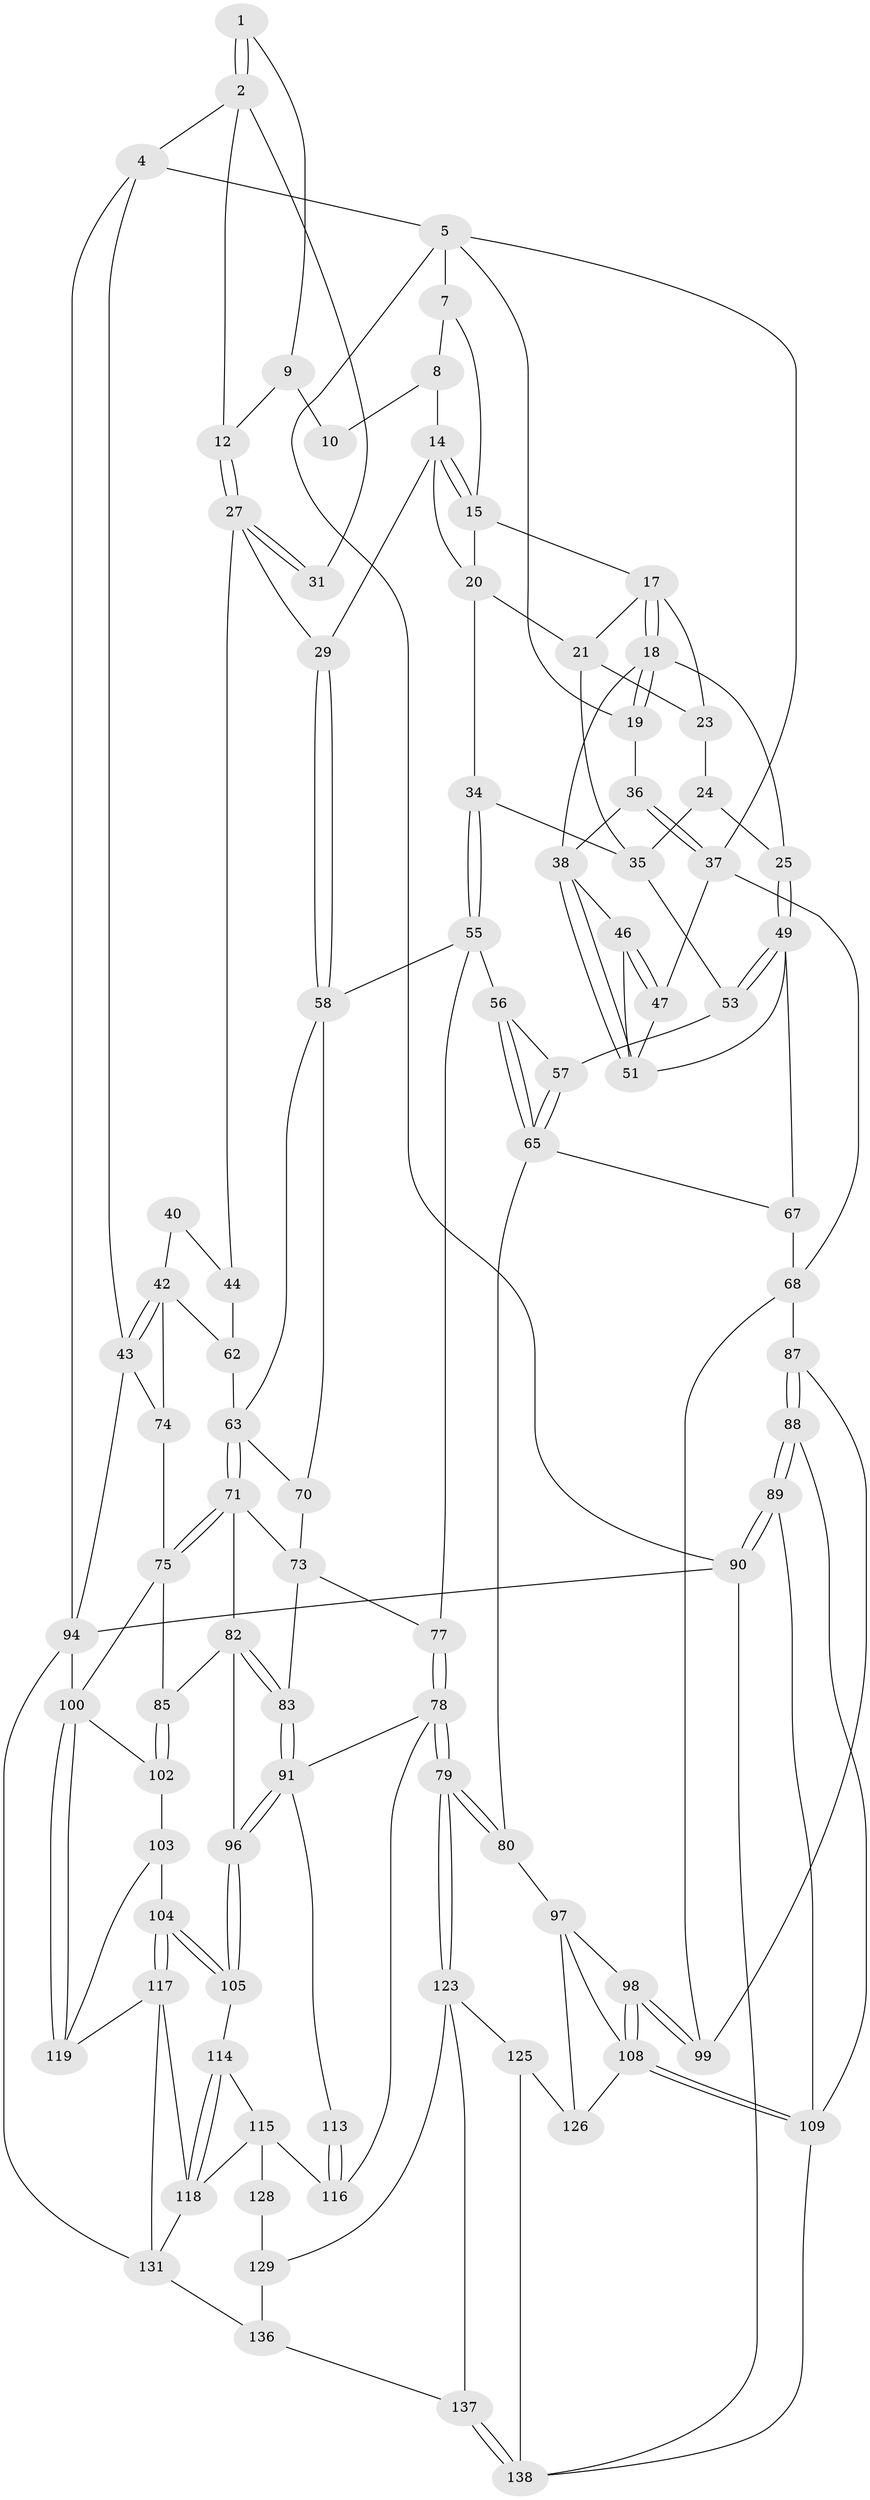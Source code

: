 // Generated by graph-tools (version 1.1) at 2025/24/03/03/25 07:24:39]
// undirected, 90 vertices, 192 edges
graph export_dot {
graph [start="1"]
  node [color=gray90,style=filled];
  1 [pos="+0.7181881474502584+0"];
  2 [pos="+1+0",super="+3"];
  4 [pos="+1+0"];
  5 [pos="+0+0",super="+6"];
  7 [pos="+0.3045269742647231+0"];
  8 [pos="+0.6670208720877553+0",super="+11"];
  9 [pos="+0.6937626566179166+0",super="+13"];
  10 [pos="+0.6305004710332374+0.129901544694889"];
  12 [pos="+0.721581819722527+0.15275201956832773"];
  14 [pos="+0.5474304558532036+0.1347269848536714",super="+30"];
  15 [pos="+0.5041399361621997+0.13000139038540406",super="+16"];
  17 [pos="+0.3176690446935023+0.11611201805732707",super="+22"];
  18 [pos="+0.22106197152272453+0.18583491765938046",super="+26"];
  19 [pos="+0.2154481894762768+0.17902628541587437"];
  20 [pos="+0.48376180464969354+0.1492371317268186",super="+32"];
  21 [pos="+0.42592462994422414+0.18486187343714552",super="+33"];
  23 [pos="+0.29515754290300966+0.23355914629527624"];
  24 [pos="+0.27070142243602+0.23840941464604629"];
  25 [pos="+0.22688732379109383+0.2149478129072302"];
  27 [pos="+0.7395591514065342+0.17813779631138393",super="+28"];
  29 [pos="+0.6058993581827813+0.32312459295008983"];
  31 [pos="+0.8259005982599392+0.1854561288272423"];
  34 [pos="+0.42907814751899903+0.31478375776182627"];
  35 [pos="+0.4015644890689332+0.2923677573146797",super="+52"];
  36 [pos="+0.028503279756724887+0.14941752655313031"];
  37 [pos="+0+0",super="+48"];
  38 [pos="+0.14035086148879183+0.2665679810148295",super="+39"];
  40 [pos="+0.8306909390411389+0.19251018600608719",super="+41"];
  42 [pos="+1+0.3224023681088174",super="+61"];
  43 [pos="+1+0.28657652060542876",super="+76"];
  44 [pos="+0.8303600390528836+0.2802074571960556",super="+45"];
  46 [pos="+0.05433401541256429+0.26846769664254605"];
  47 [pos="+0+0.35854254176803607"];
  49 [pos="+0.20093694351512015+0.4260405849075773",super="+50"];
  51 [pos="+0.1405429260064743+0.4290511401620419",super="+54"];
  53 [pos="+0.286368424910413+0.3962551292587708"];
  55 [pos="+0.47544987640507635+0.44404244199941617",super="+60"];
  56 [pos="+0.47533062914759816+0.4440943578362473"];
  57 [pos="+0.312017266846046+0.4099025934499616"];
  58 [pos="+0.6025953066520067+0.3329368422790794",super="+59"];
  62 [pos="+0.8026452806615759+0.38674855748889103"];
  63 [pos="+0.7538981961127358+0.43397390546962117",super="+64"];
  65 [pos="+0.35589057147801356+0.6034597957035692",super="+66"];
  67 [pos="+0.14859753313958737+0.5264217748518814"];
  68 [pos="+0.13882631819753208+0.5379715390991784",super="+69"];
  70 [pos="+0.698137420925505+0.458591532505799"];
  71 [pos="+0.7688843321810516+0.529703774390352",super="+72"];
  73 [pos="+0.70111122888754+0.5400018636651147",super="+81"];
  74 [pos="+0.8845600250980497+0.5666790902239903"];
  75 [pos="+0.863314870778728+0.5866650702101687",super="+84"];
  77 [pos="+0.5540713683881519+0.48372987046632554"];
  78 [pos="+0.49091591903914455+0.7291345172391582",super="+93"];
  79 [pos="+0.4367725888669904+0.745995058490431"];
  80 [pos="+0.39375372050672924+0.7097437211953221"];
  82 [pos="+0.7146059497024914+0.6018485559422335",super="+86"];
  83 [pos="+0.6428290045087546+0.6387753895269515"];
  85 [pos="+0.8362597041631112+0.6116702069358896"];
  87 [pos="+0+0.7263181349514223",super="+107"];
  88 [pos="+0+0.8469704604461316",super="+110"];
  89 [pos="+0+1"];
  90 [pos="+0+1"];
  91 [pos="+0.63725974698398+0.6548974433949288",super="+92"];
  94 [pos="+1+1",super="+95"];
  96 [pos="+0.7240786271465498+0.7137576980170538"];
  97 [pos="+0.27399505112762945+0.7303324453743057",super="+121"];
  98 [pos="+0.17006479882255635+0.6671909395818817"];
  99 [pos="+0.1331471550054222+0.5829917252770579"];
  100 [pos="+1+0.792097663601495",super="+101"];
  102 [pos="+0.8329001666105126+0.6365330278134841",super="+106"];
  103 [pos="+0.7922514099186672+0.729586192459806",super="+111"];
  104 [pos="+0.7354004844484214+0.7354510618365445"];
  105 [pos="+0.7273368729547087+0.7251966883493515",super="+112"];
  108 [pos="+0.11661325166889311+0.851839529759355",super="+122"];
  109 [pos="+0.10692739556079241+0.8569139376285498",super="+140"];
  113 [pos="+0.6646320998577523+0.7404522881006775"];
  114 [pos="+0.6240075742389074+0.805735964279498"];
  115 [pos="+0.5993182260490318+0.8012312753182131",super="+127"];
  116 [pos="+0.5843828321286203+0.7891214709923803"];
  117 [pos="+0.7403075076339716+0.8022588081507932",super="+120"];
  118 [pos="+0.6881772555608033+0.835965724188837",super="+130"];
  119 [pos="+0.8771585797805684+0.8040949008889723"];
  123 [pos="+0.42888444335918724+0.7853373159599011",super="+124"];
  125 [pos="+0.32219560975579903+0.8528594168950647",super="+133"];
  126 [pos="+0.2726364337747688+0.8455267198752491",super="+132"];
  128 [pos="+0.5621383818250801+0.9300235153911726"];
  129 [pos="+0.4853360719980918+0.8672048369890183",super="+135"];
  131 [pos="+0.7942258631731449+1",super="+134"];
  136 [pos="+0.46182559386204197+1"];
  137 [pos="+0.33585090585933786+1"];
  138 [pos="+0.3305604811220692+1",super="+139"];
  1 -- 2;
  1 -- 2;
  1 -- 9;
  2 -- 12;
  2 -- 4;
  2 -- 31;
  4 -- 5;
  4 -- 43;
  4 -- 94;
  5 -- 37;
  5 -- 90;
  5 -- 19;
  5 -- 7;
  7 -- 8;
  7 -- 15;
  8 -- 10;
  8 -- 14;
  9 -- 10 [weight=2];
  9 -- 12;
  12 -- 27;
  12 -- 27;
  14 -- 15;
  14 -- 15;
  14 -- 20;
  14 -- 29;
  15 -- 20;
  15 -- 17;
  17 -- 18;
  17 -- 18;
  17 -- 21;
  17 -- 23;
  18 -- 19;
  18 -- 19;
  18 -- 25;
  18 -- 38;
  19 -- 36;
  20 -- 21;
  20 -- 34;
  21 -- 35;
  21 -- 23;
  23 -- 24;
  24 -- 25;
  24 -- 35;
  25 -- 49;
  25 -- 49;
  27 -- 31;
  27 -- 31;
  27 -- 44;
  27 -- 29;
  29 -- 58;
  29 -- 58;
  34 -- 35;
  34 -- 55;
  34 -- 55;
  35 -- 53;
  36 -- 37;
  36 -- 37;
  36 -- 38;
  37 -- 47;
  37 -- 68;
  38 -- 51;
  38 -- 51;
  38 -- 46;
  40 -- 44 [weight=2];
  40 -- 42;
  42 -- 43;
  42 -- 43;
  42 -- 74;
  42 -- 62;
  43 -- 74;
  43 -- 94;
  44 -- 62;
  46 -- 47;
  46 -- 47;
  46 -- 51;
  47 -- 51;
  49 -- 53;
  49 -- 53;
  49 -- 67;
  49 -- 51;
  53 -- 57;
  55 -- 56;
  55 -- 77;
  55 -- 58;
  56 -- 57;
  56 -- 65;
  56 -- 65;
  57 -- 65;
  57 -- 65;
  58 -- 63;
  58 -- 70;
  62 -- 63;
  63 -- 71;
  63 -- 71;
  63 -- 70;
  65 -- 80;
  65 -- 67;
  67 -- 68;
  68 -- 99;
  68 -- 87;
  70 -- 73;
  71 -- 75;
  71 -- 75;
  71 -- 73;
  71 -- 82;
  73 -- 83;
  73 -- 77;
  74 -- 75;
  75 -- 100;
  75 -- 85;
  77 -- 78;
  77 -- 78;
  78 -- 79;
  78 -- 79;
  78 -- 91;
  78 -- 116;
  79 -- 80;
  79 -- 80;
  79 -- 123;
  79 -- 123;
  80 -- 97;
  82 -- 83;
  82 -- 83;
  82 -- 96;
  82 -- 85;
  83 -- 91;
  83 -- 91;
  85 -- 102;
  85 -- 102;
  87 -- 88 [weight=2];
  87 -- 88;
  87 -- 99;
  88 -- 89;
  88 -- 89;
  88 -- 109;
  89 -- 90;
  89 -- 90;
  89 -- 109;
  90 -- 94;
  90 -- 138;
  91 -- 96;
  91 -- 96;
  91 -- 113;
  94 -- 131;
  94 -- 100;
  96 -- 105;
  96 -- 105;
  97 -- 98;
  97 -- 126;
  97 -- 108;
  98 -- 99;
  98 -- 99;
  98 -- 108;
  98 -- 108;
  100 -- 119;
  100 -- 119;
  100 -- 102;
  102 -- 103 [weight=2];
  103 -- 104;
  103 -- 119;
  104 -- 105;
  104 -- 105;
  104 -- 117;
  104 -- 117;
  105 -- 114;
  108 -- 109;
  108 -- 109;
  108 -- 126;
  109 -- 138;
  113 -- 116;
  113 -- 116;
  114 -- 115;
  114 -- 118;
  114 -- 118;
  115 -- 116;
  115 -- 128;
  115 -- 118;
  117 -- 118;
  117 -- 131;
  117 -- 119;
  118 -- 131;
  123 -- 129;
  123 -- 137;
  123 -- 125;
  125 -- 126 [weight=2];
  125 -- 138;
  128 -- 129 [weight=2];
  129 -- 136;
  131 -- 136;
  136 -- 137;
  137 -- 138;
  137 -- 138;
}
